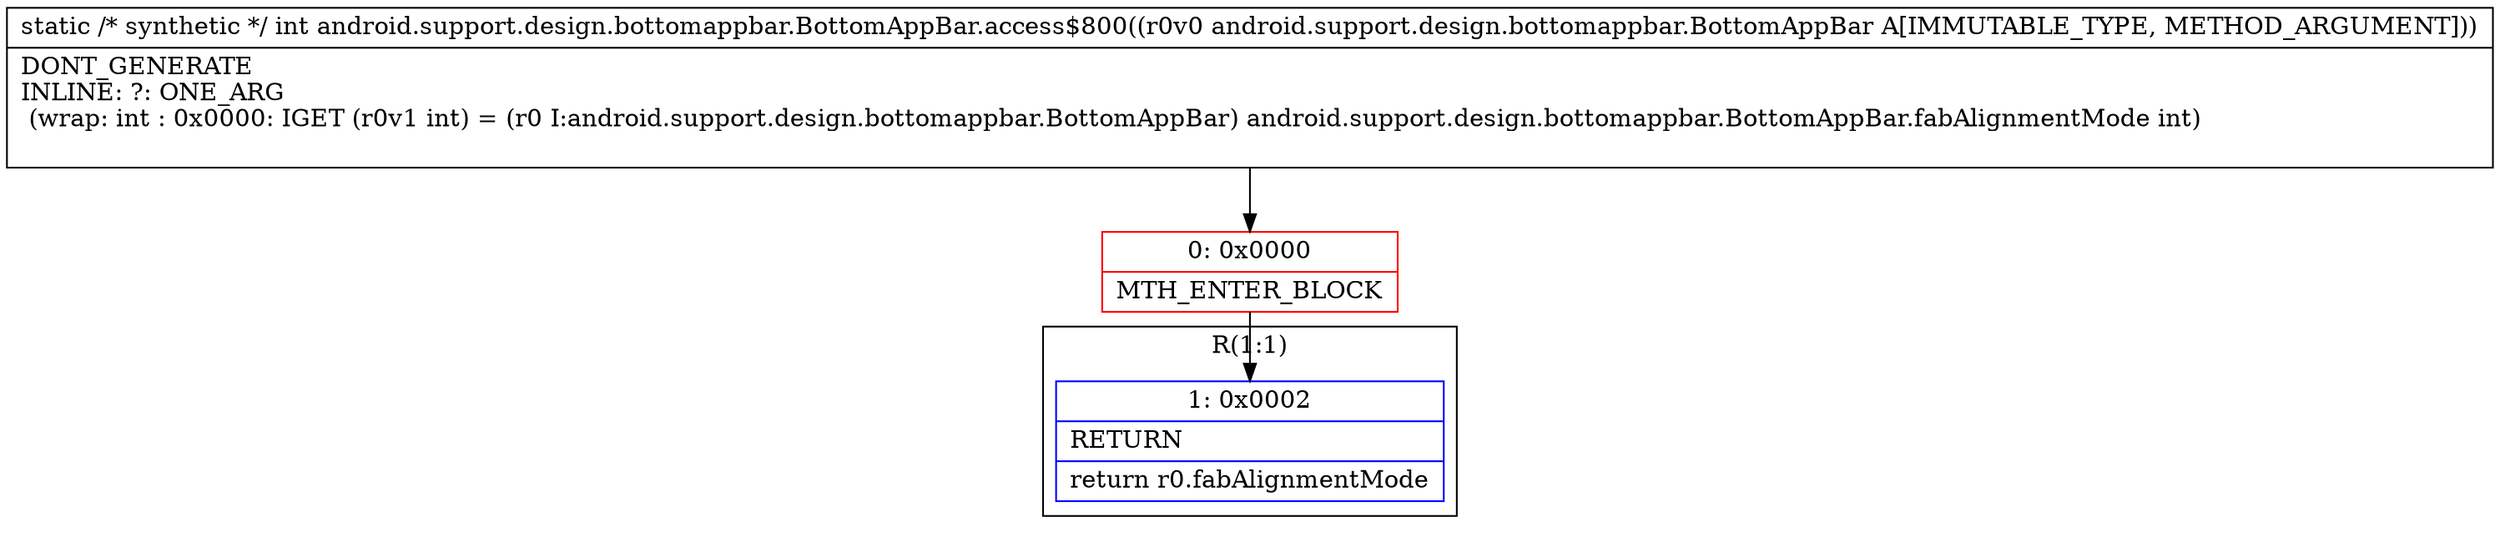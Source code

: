 digraph "CFG forandroid.support.design.bottomappbar.BottomAppBar.access$800(Landroid\/support\/design\/bottomappbar\/BottomAppBar;)I" {
subgraph cluster_Region_1651398962 {
label = "R(1:1)";
node [shape=record,color=blue];
Node_1 [shape=record,label="{1\:\ 0x0002|RETURN\l|return r0.fabAlignmentMode\l}"];
}
Node_0 [shape=record,color=red,label="{0\:\ 0x0000|MTH_ENTER_BLOCK\l}"];
MethodNode[shape=record,label="{static \/* synthetic *\/ int android.support.design.bottomappbar.BottomAppBar.access$800((r0v0 android.support.design.bottomappbar.BottomAppBar A[IMMUTABLE_TYPE, METHOD_ARGUMENT]))  | DONT_GENERATE\lINLINE: ?: ONE_ARG  \l  (wrap: int : 0x0000: IGET  (r0v1 int) = (r0 I:android.support.design.bottomappbar.BottomAppBar) android.support.design.bottomappbar.BottomAppBar.fabAlignmentMode int)\l\l}"];
MethodNode -> Node_0;
Node_0 -> Node_1;
}

